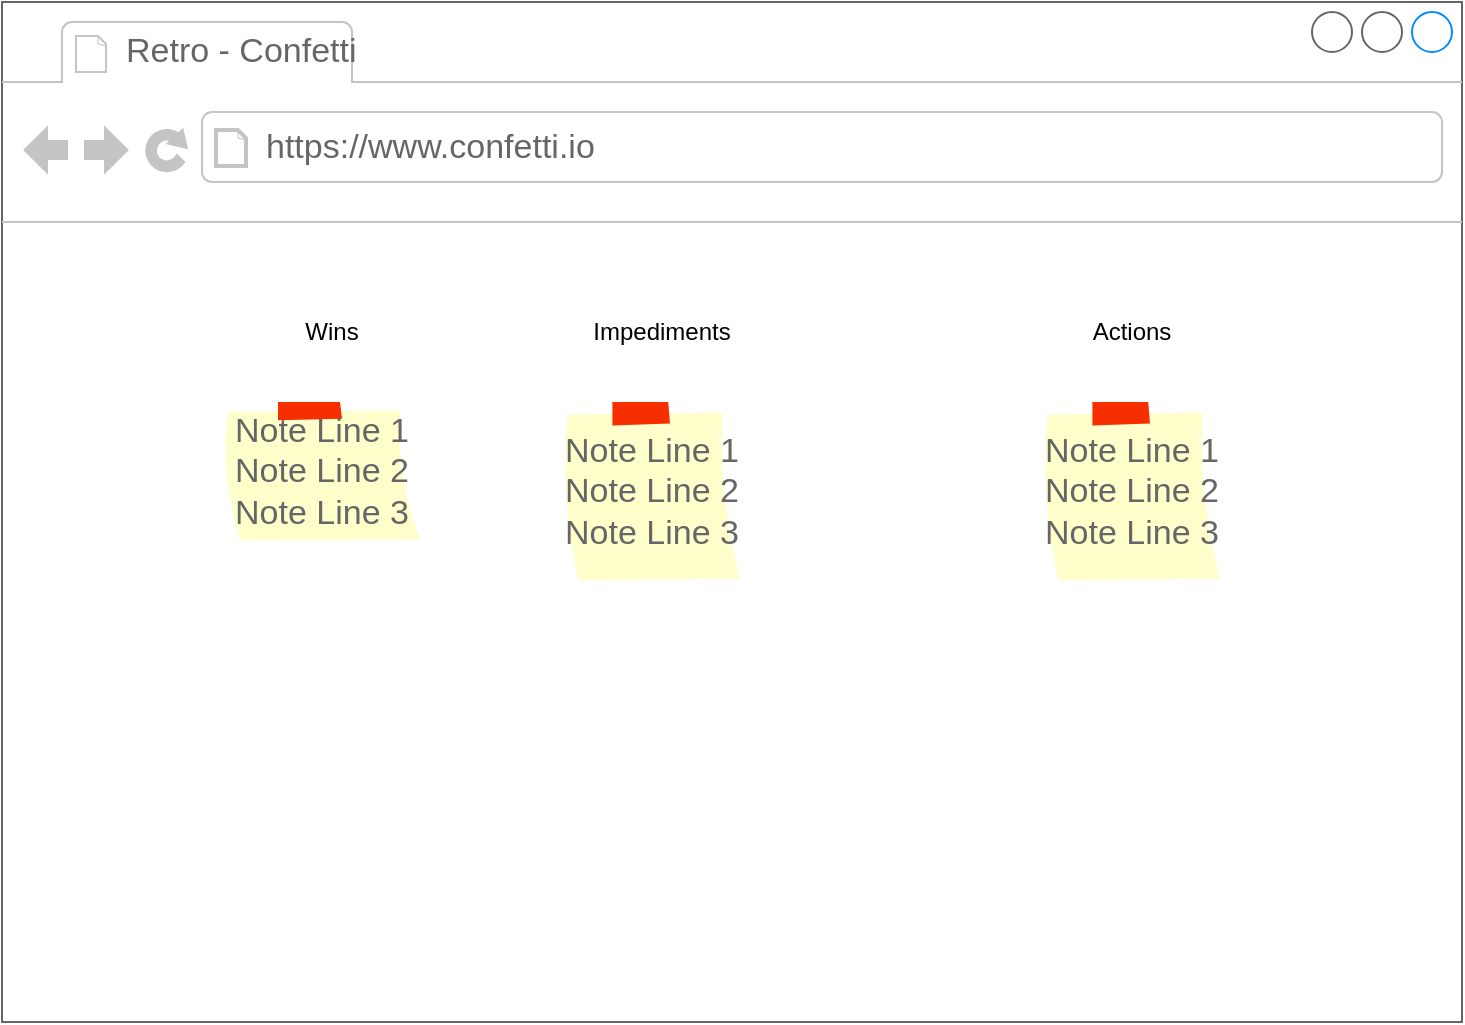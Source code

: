 <mxfile version="21.6.5" type="github" pages="2">
  <diagram name="Page-1" id="FgZTFMyXYn7I5fCDsrnI">
    <mxGraphModel dx="954" dy="567" grid="1" gridSize="10" guides="1" tooltips="1" connect="1" arrows="1" fold="1" page="1" pageScale="1" pageWidth="850" pageHeight="1100" math="0" shadow="0">
      <root>
        <mxCell id="0" />
        <mxCell id="1" parent="0" />
        <mxCell id="ULl1cctkDHHci-J9ClOJ-5" value="" style="strokeWidth=1;shadow=0;dashed=0;align=center;html=1;shape=mxgraph.mockup.containers.browserWindow;rSize=0;strokeColor=#666666;strokeColor2=#008cff;strokeColor3=#c4c4c4;mainText=,;recursiveResize=0;" vertex="1" parent="1">
          <mxGeometry x="60" y="50" width="730" height="510" as="geometry" />
        </mxCell>
        <mxCell id="ULl1cctkDHHci-J9ClOJ-6" value="Retro - Confetti" style="strokeWidth=1;shadow=0;dashed=0;align=center;html=1;shape=mxgraph.mockup.containers.anchor;fontSize=17;fontColor=#666666;align=left;whiteSpace=wrap;" vertex="1" parent="ULl1cctkDHHci-J9ClOJ-5">
          <mxGeometry x="60" y="12" width="140" height="26" as="geometry" />
        </mxCell>
        <mxCell id="ULl1cctkDHHci-J9ClOJ-7" value="https://www.confetti.io" style="strokeWidth=1;shadow=0;dashed=0;align=center;html=1;shape=mxgraph.mockup.containers.anchor;rSize=0;fontSize=17;fontColor=#666666;align=left;" vertex="1" parent="ULl1cctkDHHci-J9ClOJ-5">
          <mxGeometry x="130" y="60" width="250" height="26" as="geometry" />
        </mxCell>
        <mxCell id="ULl1cctkDHHci-J9ClOJ-8" value="Wins" style="text;strokeColor=none;align=center;fillColor=none;html=1;verticalAlign=middle;whiteSpace=wrap;rounded=0;" vertex="1" parent="ULl1cctkDHHci-J9ClOJ-5">
          <mxGeometry x="135" y="150" width="60" height="30" as="geometry" />
        </mxCell>
        <mxCell id="ULl1cctkDHHci-J9ClOJ-9" value="Impediments" style="text;strokeColor=none;align=center;fillColor=none;html=1;verticalAlign=middle;whiteSpace=wrap;rounded=0;" vertex="1" parent="ULl1cctkDHHci-J9ClOJ-5">
          <mxGeometry x="285" y="150" width="90" height="30" as="geometry" />
        </mxCell>
        <mxCell id="ULl1cctkDHHci-J9ClOJ-10" value="Actions" style="text;strokeColor=none;align=center;fillColor=none;html=1;verticalAlign=middle;whiteSpace=wrap;rounded=0;" vertex="1" parent="ULl1cctkDHHci-J9ClOJ-5">
          <mxGeometry x="535" y="150" width="60" height="30" as="geometry" />
        </mxCell>
        <mxCell id="ULl1cctkDHHci-J9ClOJ-11" value="Note Line 1&#xa;Note Line 2&#xa;Note Line 3" style="strokeWidth=1;shadow=0;dashed=0;align=center;html=1;shape=mxgraph.mockup.text.stickyNote2;fontColor=#666666;mainText=;fontSize=17;whiteSpace=wrap;fillColor=#ffffcc;strokeColor=#F62E00;" vertex="1" parent="ULl1cctkDHHci-J9ClOJ-5">
          <mxGeometry x="110" y="200" width="100" height="70" as="geometry" />
        </mxCell>
        <mxCell id="ULl1cctkDHHci-J9ClOJ-12" value="Note Line 1&#xa;Note Line 2&#xa;Note Line 3" style="strokeWidth=1;shadow=0;dashed=0;align=center;html=1;shape=mxgraph.mockup.text.stickyNote2;fontColor=#666666;mainText=;fontSize=17;whiteSpace=wrap;fillColor=#ffffcc;strokeColor=#F62E00;" vertex="1" parent="ULl1cctkDHHci-J9ClOJ-5">
          <mxGeometry x="280" y="200" width="90" height="90" as="geometry" />
        </mxCell>
        <mxCell id="ULl1cctkDHHci-J9ClOJ-13" value="Note Line 1&#xa;Note Line 2&#xa;Note Line 3" style="strokeWidth=1;shadow=0;dashed=0;align=center;html=1;shape=mxgraph.mockup.text.stickyNote2;fontColor=#666666;mainText=;fontSize=17;whiteSpace=wrap;fillColor=#ffffcc;strokeColor=#F62E00;" vertex="1" parent="ULl1cctkDHHci-J9ClOJ-5">
          <mxGeometry x="520" y="200" width="90" height="90" as="geometry" />
        </mxCell>
      </root>
    </mxGraphModel>
  </diagram>
  <diagram id="6bpxnH3a2E4xdO-o6icb" name="Page-2">
    <mxGraphModel dx="954" dy="567" grid="1" gridSize="10" guides="1" tooltips="1" connect="1" arrows="1" fold="1" page="1" pageScale="1" pageWidth="850" pageHeight="1100" math="0" shadow="0">
      <root>
        <mxCell id="0" />
        <mxCell id="1" parent="0" />
        <mxCell id="2NuClBWk2sEzXg2HZbg8-1" value="" style="strokeWidth=1;shadow=0;dashed=0;align=center;html=1;shape=mxgraph.mockup.containers.browserWindow;rSize=0;strokeColor=#666666;strokeColor2=#008cff;strokeColor3=#c4c4c4;mainText=,;recursiveResize=0;" vertex="1" parent="1">
          <mxGeometry x="50" y="40" width="750" height="520" as="geometry" />
        </mxCell>
        <mxCell id="2NuClBWk2sEzXg2HZbg8-2" value="Kanban - Confetti" style="strokeWidth=1;shadow=0;dashed=0;align=center;html=1;shape=mxgraph.mockup.containers.anchor;fontSize=17;fontColor=#666666;align=left;whiteSpace=wrap;" vertex="1" parent="2NuClBWk2sEzXg2HZbg8-1">
          <mxGeometry x="60" y="12" width="140" height="26" as="geometry" />
        </mxCell>
        <mxCell id="2NuClBWk2sEzXg2HZbg8-3" value="https://www.confetti.io" style="strokeWidth=1;shadow=0;dashed=0;align=center;html=1;shape=mxgraph.mockup.containers.anchor;rSize=0;fontSize=17;fontColor=#666666;align=left;" vertex="1" parent="2NuClBWk2sEzXg2HZbg8-1">
          <mxGeometry x="130" y="60" width="250" height="26" as="geometry" />
        </mxCell>
        <mxCell id="2NuClBWk2sEzXg2HZbg8-4" value="Backlog" style="text;strokeColor=none;align=center;fillColor=none;html=1;verticalAlign=middle;whiteSpace=wrap;rounded=0;" vertex="1" parent="2NuClBWk2sEzXg2HZbg8-1">
          <mxGeometry x="70" y="150" width="60" height="30" as="geometry" />
        </mxCell>
        <mxCell id="2NuClBWk2sEzXg2HZbg8-5" value="In Progress" style="text;strokeColor=none;align=center;fillColor=none;html=1;verticalAlign=middle;whiteSpace=wrap;rounded=0;" vertex="1" parent="2NuClBWk2sEzXg2HZbg8-1">
          <mxGeometry x="280" y="150" width="80" height="30" as="geometry" />
        </mxCell>
        <mxCell id="2NuClBWk2sEzXg2HZbg8-6" value="Done" style="text;strokeColor=none;align=center;fillColor=none;html=1;verticalAlign=middle;whiteSpace=wrap;rounded=0;" vertex="1" parent="2NuClBWk2sEzXg2HZbg8-1">
          <mxGeometry x="530" y="150" width="60" height="30" as="geometry" />
        </mxCell>
      </root>
    </mxGraphModel>
  </diagram>
</mxfile>
